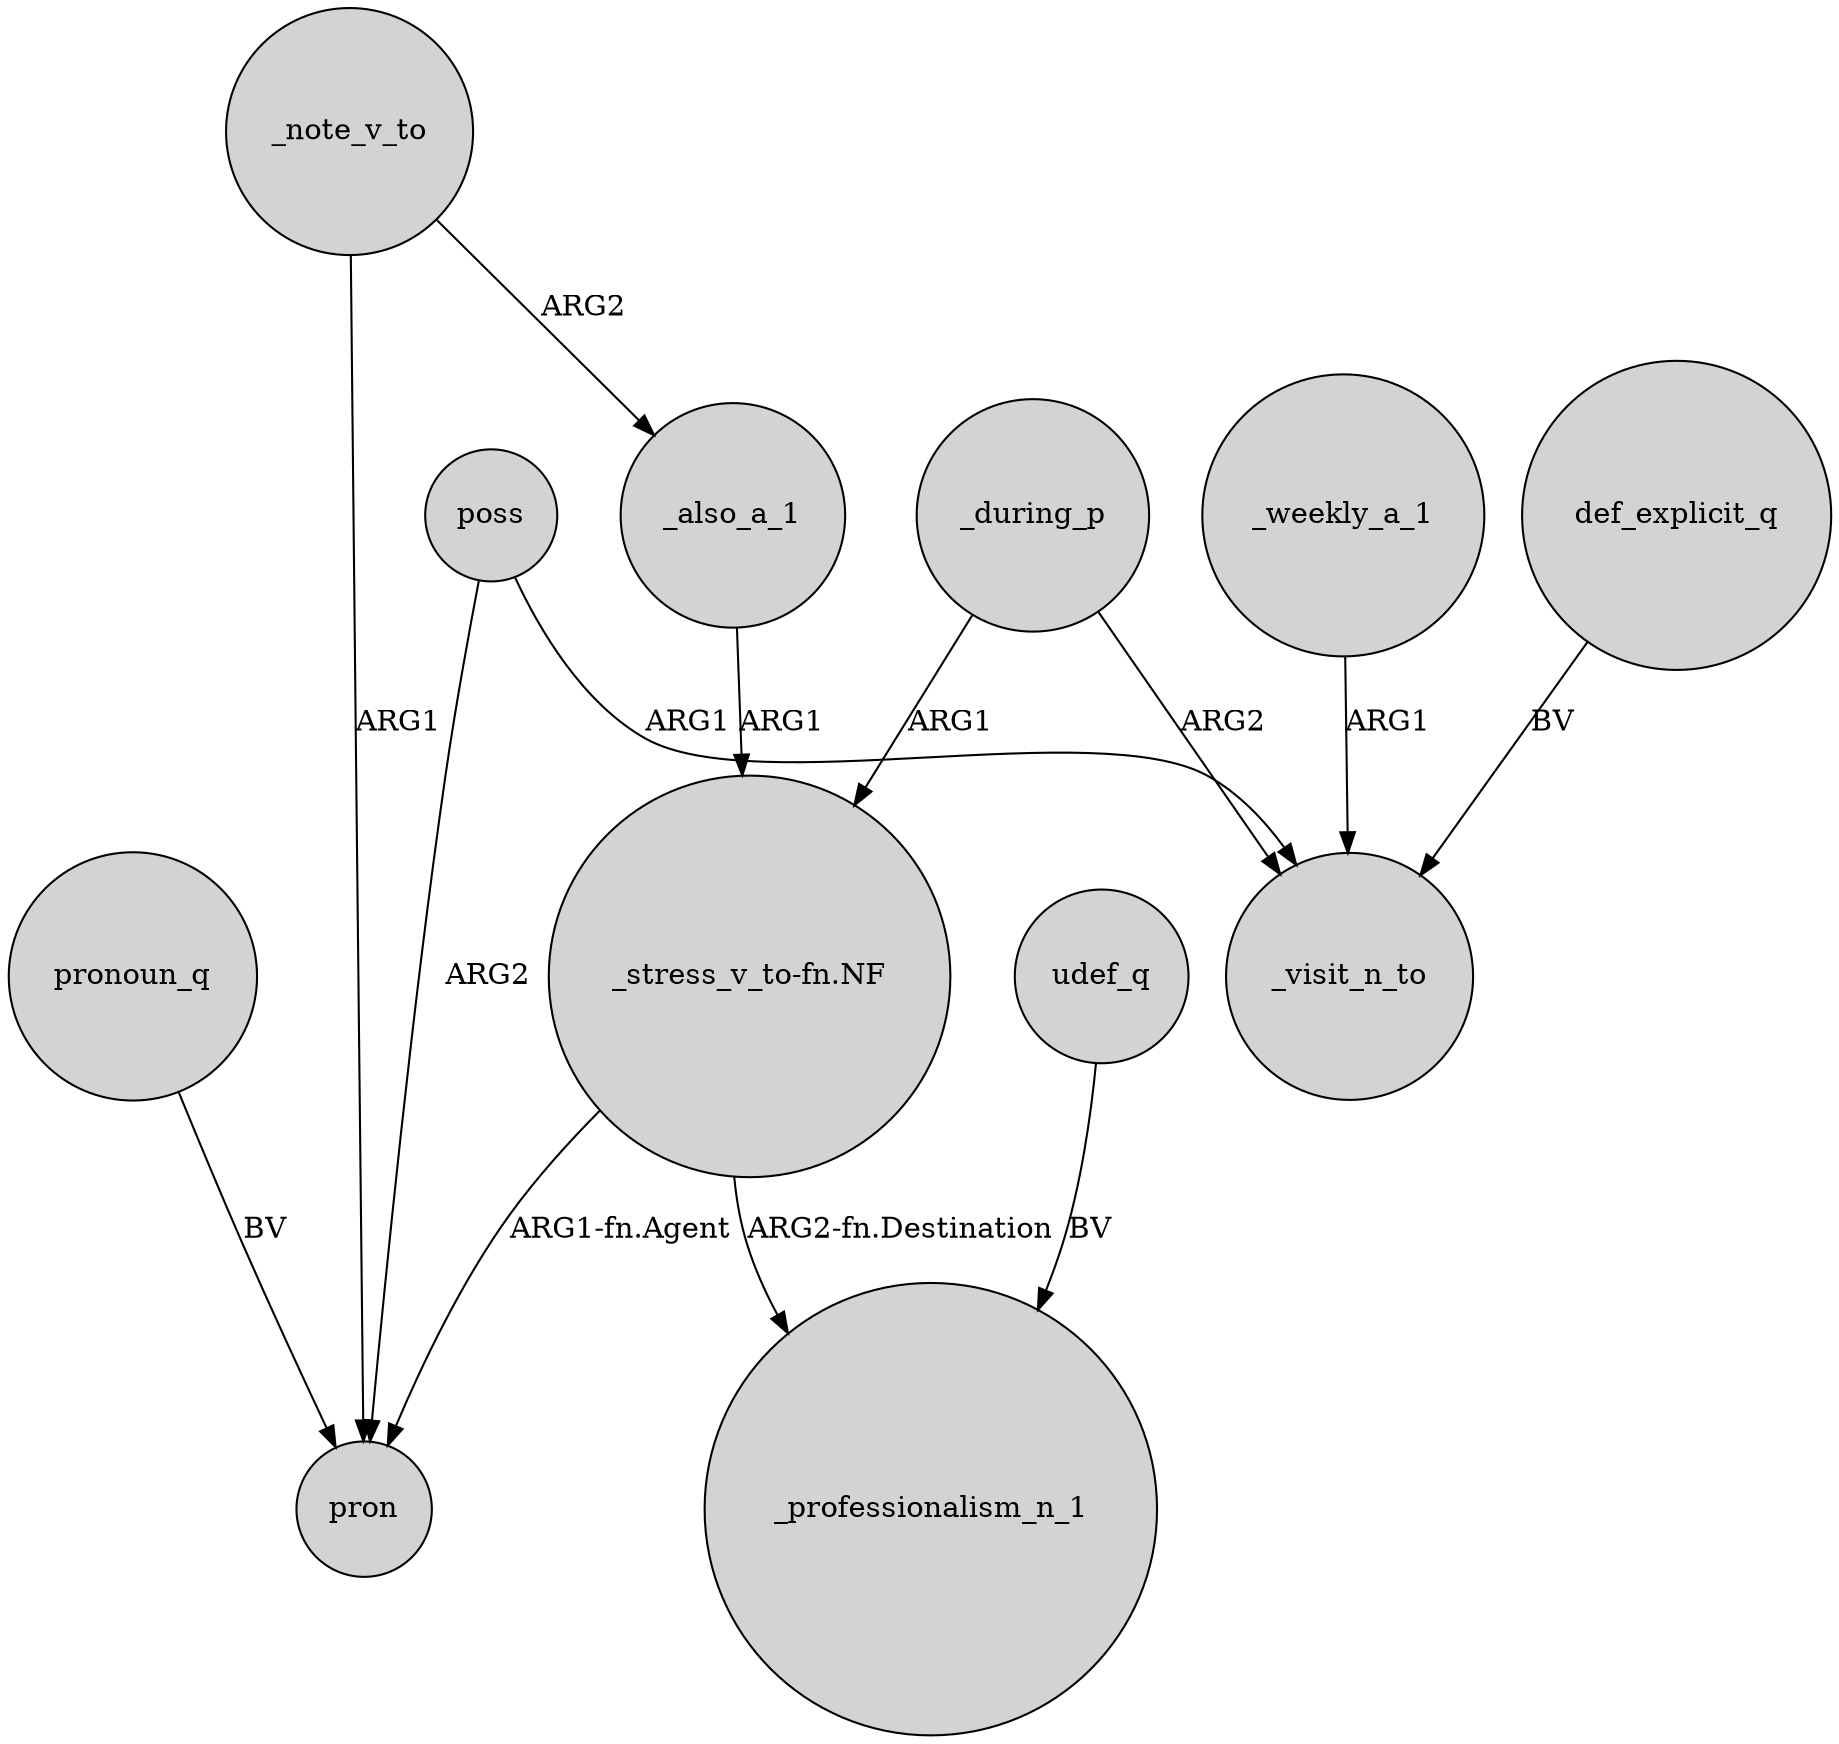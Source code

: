 digraph {
	node [shape=circle style=filled]
	_note_v_to -> pron [label=ARG1]
	"_stress_v_to-fn.NF" -> pron [label="ARG1-fn.Agent"]
	poss -> pron [label=ARG2]
	"_stress_v_to-fn.NF" -> _professionalism_n_1 [label="ARG2-fn.Destination"]
	udef_q -> _professionalism_n_1 [label=BV]
	_during_p -> _visit_n_to [label=ARG2]
	poss -> _visit_n_to [label=ARG1]
	_weekly_a_1 -> _visit_n_to [label=ARG1]
	_during_p -> "_stress_v_to-fn.NF" [label=ARG1]
	def_explicit_q -> _visit_n_to [label=BV]
	_also_a_1 -> "_stress_v_to-fn.NF" [label=ARG1]
	_note_v_to -> _also_a_1 [label=ARG2]
	pronoun_q -> pron [label=BV]
}
